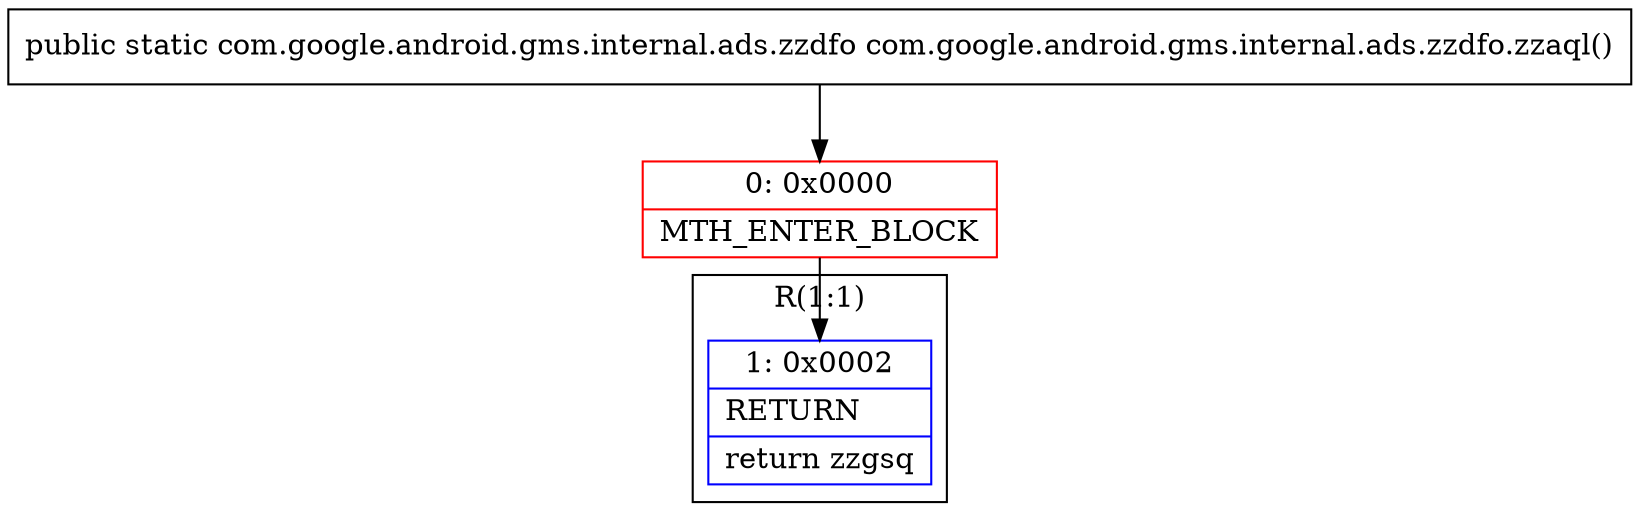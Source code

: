 digraph "CFG forcom.google.android.gms.internal.ads.zzdfo.zzaql()Lcom\/google\/android\/gms\/internal\/ads\/zzdfo;" {
subgraph cluster_Region_191605793 {
label = "R(1:1)";
node [shape=record,color=blue];
Node_1 [shape=record,label="{1\:\ 0x0002|RETURN\l|return zzgsq\l}"];
}
Node_0 [shape=record,color=red,label="{0\:\ 0x0000|MTH_ENTER_BLOCK\l}"];
MethodNode[shape=record,label="{public static com.google.android.gms.internal.ads.zzdfo com.google.android.gms.internal.ads.zzdfo.zzaql() }"];
MethodNode -> Node_0;
Node_0 -> Node_1;
}

